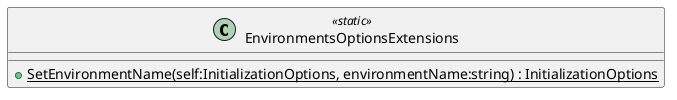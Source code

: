 @startuml
class EnvironmentsOptionsExtensions <<static>> {
    + {static} SetEnvironmentName(self:InitializationOptions, environmentName:string) : InitializationOptions
}
@enduml
